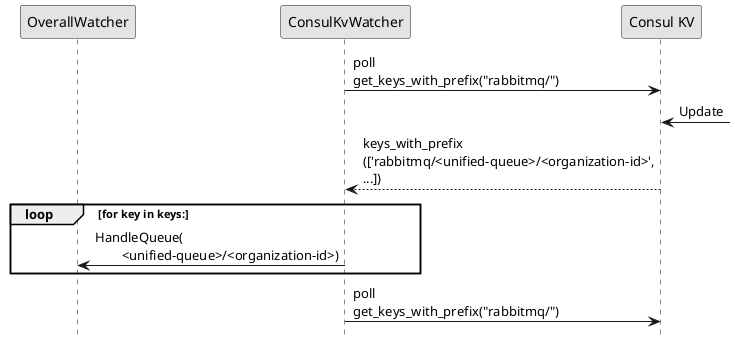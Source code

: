 @startuml
skinparam shadowing false
skinparam monochrome true
' skinparam ParticipantPadding 20
' skinparam BoxPadding 10
' skinparam MaxMessageSize 10
hide footbox

participant "OverallWatcher" as over
participant "ConsulKvWatcher" as kv_watch
participant "Consul KV" as kv

kv_watch->kv: poll\nget_keys_with_prefix("rabbitmq/")
kv<-: Update
kv_watch<--kv: keys_with_prefix\n(['rabbitmq/<unified-queue>/<organization-id>',\n...])
loop for key in keys:
over<-kv_watch: HandleQueue(\n\t<unified-queue>/<organization-id>)

end
kv_watch->kv: poll\nget_keys_with_prefix("rabbitmq/")

@enduml